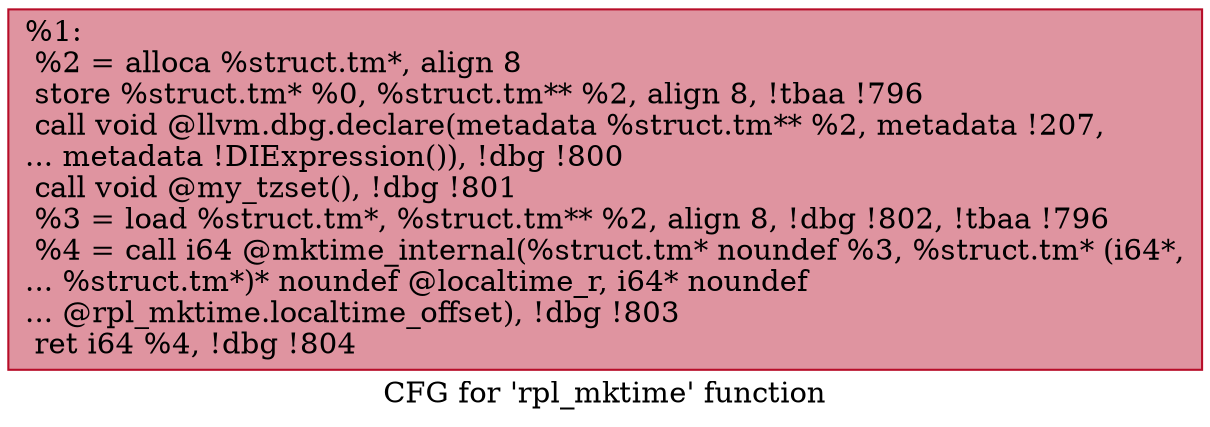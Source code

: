 digraph "CFG for 'rpl_mktime' function" {
	label="CFG for 'rpl_mktime' function";

	Node0x27864d0 [shape=record,color="#b70d28ff", style=filled, fillcolor="#b70d2870",label="{%1:\l  %2 = alloca %struct.tm*, align 8\l  store %struct.tm* %0, %struct.tm** %2, align 8, !tbaa !796\l  call void @llvm.dbg.declare(metadata %struct.tm** %2, metadata !207,\l... metadata !DIExpression()), !dbg !800\l  call void @my_tzset(), !dbg !801\l  %3 = load %struct.tm*, %struct.tm** %2, align 8, !dbg !802, !tbaa !796\l  %4 = call i64 @mktime_internal(%struct.tm* noundef %3, %struct.tm* (i64*,\l... %struct.tm*)* noundef @localtime_r, i64* noundef\l... @rpl_mktime.localtime_offset), !dbg !803\l  ret i64 %4, !dbg !804\l}"];
}
